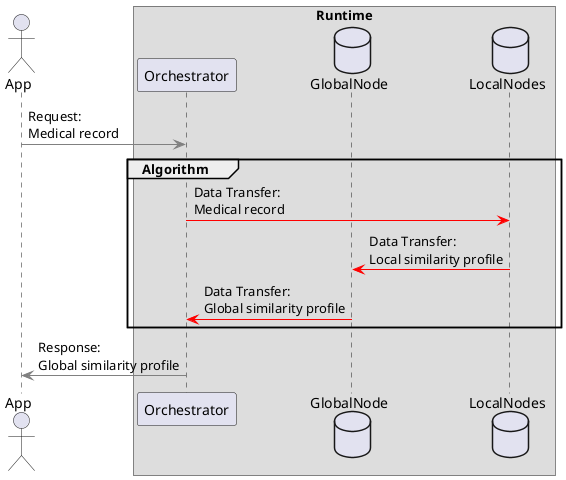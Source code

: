 @startuml
actor App 
box "Runtime"
participant Orchestrator
database GlobalNode
database LocalNodes
end box


App -[#gray]> Orchestrator: Request:\nMedical record

group Algorithm
    Orchestrator -[#red]> LocalNodes: Data Transfer:\nMedical record
    LocalNodes -[#red]> GlobalNode: Data Transfer:\nLocal similarity profile
    GlobalNode -[#red]> Orchestrator: Data Transfer:\nGlobal similarity profile
end

Orchestrator -[#gray]> App: Response:\nGlobal similarity profile
@enduml

